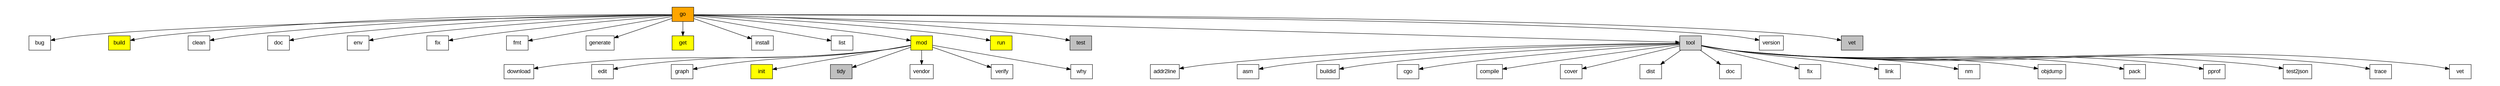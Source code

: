digraph gotool {
    graph [  splines="true"  forcelabels="true"  pad="1,0.25"  nodesep="2"  overlap="false"  bgcolor="white"   ];
    node [ style="solid"  shape="box"  fontname="Arial"  fontsize="14"  fontcolor="black" ];

    "go" ->   "bug";
    "go" ->   "build";
    "go" ->   "clean";
    "go" ->   "doc";
    "go" ->   "env";
    "go" ->   "fix";
    "go" ->   "fmt";
    "go" ->   "generate";
    "go" ->   "get";
    "go" ->   "install";
    "go" ->   "list";
    "go" ->   "mod";
    "go" ->   "run";
    "go" ->   "test";
    "go" ->   "tool";
    "go" ->   "version";
    "go" ->   "vet";

    "go" [style="filled" fillcolor="orange"];
    "get" [style="filled" fillcolor="yellow"];
    "mod" [style="filled" fillcolor="yellow"];
    "run" [style="filled" fillcolor="yellow"];
    "test" [style="filled" fillcolor="gray"];
    "tool" [style="filled" fillcolor="lightgray"];
    "build" [style="filled" fillcolor="yellow"];


    "mod" ->  "download";
    "mod" ->  "edit";
    "mod" ->  "graph";
    "mod" ->  "init";
    "mod" ->  "tidy";
    "mod" ->  "vendor";
    "mod" ->  "verify";
    "mod" ->  "why";


    "init" [style="filled" fillcolor="yellow"];
    "tidy" [style="filled" fillcolor="gray"];

    "tool" -> "addr2line";
    "tool" -> "asm";
    "tool" -> "buildid";
    "tool" -> "cgo";
    "tool" -> "compile";
    "tool" -> "cover";
    "tool" -> "dist";
    "tool" -> "tool_doc";
    "tool" -> "tool_fix";
    "tool" -> "link";
    "tool" -> "nm";
    "tool" -> "objdump";
    "tool" -> "pack";
    "tool" -> "pprof";
    "tool" -> "test2json";
    "tool" -> "trace";
    "tool" -> "tool_vet";

    "tool_vet" [label="vet"];
    "tool_fix" [label="fix"];
    "tool_doc" [label="doc"];

    "vet" [style="filled" fillcolor="gray"];
}

